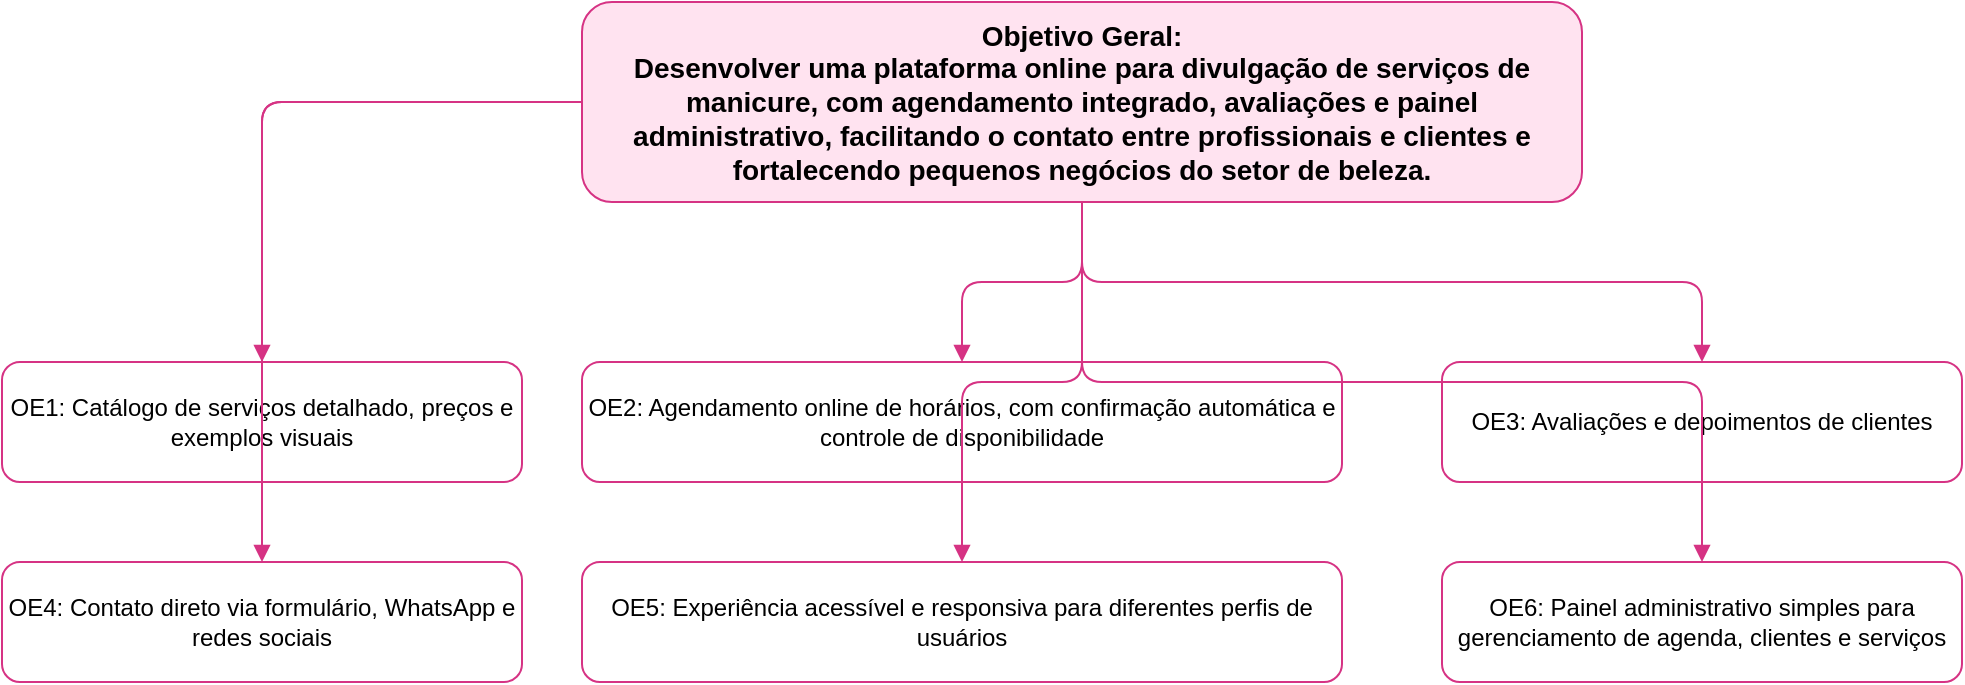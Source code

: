 <mxfile version="27.0.9">
  <diagram name="Mapa de Objetivos - ManiClick" id="molic-maniclick-objetivos">
    <mxGraphModel dx="1090" dy="593" grid="1" gridSize="10" guides="1" tooltips="1" connect="1" arrows="1" fold="1" page="1" pageScale="1" pageWidth="1600" pageHeight="1200" math="0" shadow="0">
      <root>
        <mxCell id="0" />
        <mxCell id="1" parent="0" />
        <mxCell id="2" value="Objetivo Geral:&#xa;Desenvolver uma plataforma online para divulgação de serviços de manicure, com agendamento integrado, avaliações e painel administrativo, facilitando o contato entre profissionais e clientes e fortalecendo pequenos negócios do setor de beleza." style="rounded=1;whiteSpace=wrap;html=1;fillColor=#ffe3f0;strokeColor=#d63384;fontSize=14;fontStyle=1;fontColor=#000000;" parent="1" vertex="1">
          <mxGeometry x="350" y="60" width="500" height="100" as="geometry" />
        </mxCell>
        <mxCell id="3" value="OE1: Catálogo de serviços detalhado, preços e exemplos visuais" style="rounded=1;whiteSpace=wrap;html=1;fillColor=#fff;strokeColor=#d63384;fontColor=#000000;" parent="1" vertex="1">
          <mxGeometry x="60" y="240" width="260" height="60" as="geometry" />
        </mxCell>
        <mxCell id="4" value="OE2: Agendamento online de horários, com confirmação automática e controle de disponibilidade" style="rounded=1;whiteSpace=wrap;html=1;fillColor=#fff;strokeColor=#d63384;fontColor=#000000;" parent="1" vertex="1">
          <mxGeometry x="350" y="240" width="380" height="60" as="geometry" />
        </mxCell>
        <mxCell id="5" value="OE3: Avaliações e depoimentos de clientes" style="rounded=1;whiteSpace=wrap;html=1;fillColor=#fff;strokeColor=#d63384;fontColor=#000000;" parent="1" vertex="1">
          <mxGeometry x="780" y="240" width="260" height="60" as="geometry" />
        </mxCell>
        <mxCell id="6" value="OE4: Contato direto via formulário, WhatsApp e redes sociais" style="rounded=1;whiteSpace=wrap;html=1;fillColor=#fff;strokeColor=#d63384;fontColor=#000000;" parent="1" vertex="1">
          <mxGeometry x="60" y="340" width="260" height="60" as="geometry" />
        </mxCell>
        <mxCell id="7" value="OE5: Experiência acessível e responsiva para diferentes perfis de usuários" style="rounded=1;whiteSpace=wrap;html=1;fillColor=#fff;strokeColor=#d63384;fontColor=#000000;" parent="1" vertex="1">
          <mxGeometry x="350" y="340" width="380" height="60" as="geometry" />
        </mxCell>
        <mxCell id="8" value="OE6: Painel administrativo simples para gerenciamento de agenda, clientes e serviços" style="rounded=1;whiteSpace=wrap;html=1;fillColor=#fff;strokeColor=#d63384;fontColor=#000000;" parent="1" vertex="1">
          <mxGeometry x="780" y="340" width="260" height="60" as="geometry" />
        </mxCell>
        <mxCell id="9" style="edgeStyle=orthogonalEdgeStyle;endArrow=block;strokeColor=#d63384;" parent="1" source="2" target="3" edge="1">
          <mxGeometry relative="1" as="geometry" />
        </mxCell>
        <mxCell id="10" style="edgeStyle=orthogonalEdgeStyle;endArrow=block;strokeColor=#d63384;" parent="1" source="2" target="4" edge="1">
          <mxGeometry relative="1" as="geometry" />
        </mxCell>
        <mxCell id="11" style="edgeStyle=orthogonalEdgeStyle;endArrow=block;strokeColor=#d63384;" parent="1" source="2" target="5" edge="1">
          <mxGeometry relative="1" as="geometry" />
        </mxCell>
        <mxCell id="12" style="edgeStyle=orthogonalEdgeStyle;endArrow=block;strokeColor=#d63384;" parent="1" source="2" target="6" edge="1">
          <mxGeometry relative="1" as="geometry" />
        </mxCell>
        <mxCell id="13" style="edgeStyle=orthogonalEdgeStyle;endArrow=block;strokeColor=#d63384;" parent="1" source="2" target="7" edge="1">
          <mxGeometry relative="1" as="geometry" />
        </mxCell>
        <mxCell id="14" style="edgeStyle=orthogonalEdgeStyle;endArrow=block;strokeColor=#d63384;fontColor=#000000;" parent="1" source="2" target="8" edge="1">
          <mxGeometry relative="1" as="geometry" />
        </mxCell>
      </root>
    </mxGraphModel>
  </diagram>
</mxfile>
